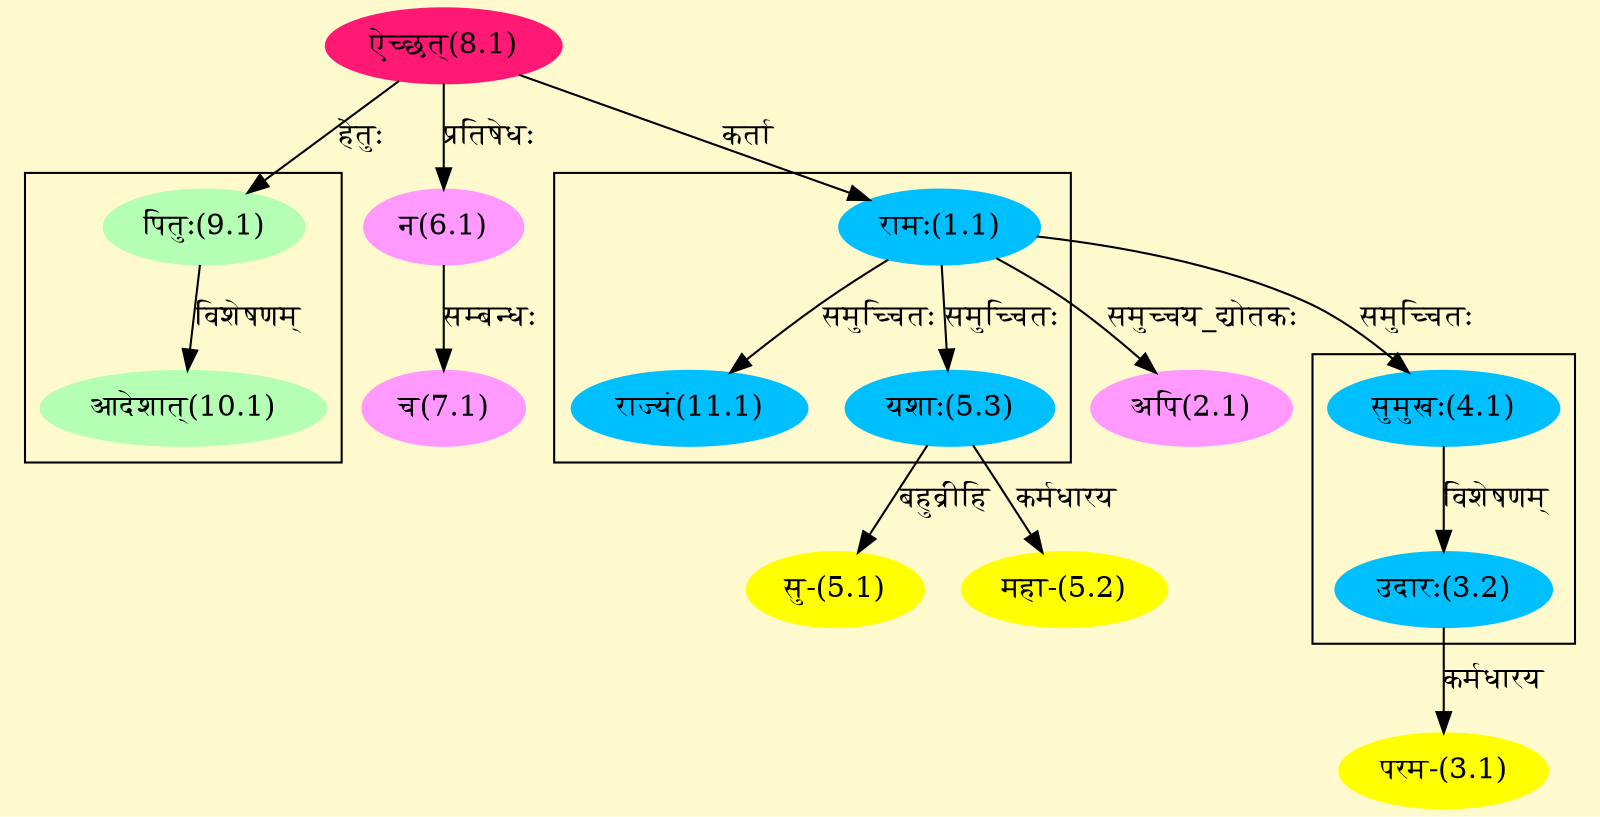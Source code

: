 digraph G{
rankdir=BT;
 compound=true;
 bgcolor="lemonchiffon1";

subgraph cluster_1{
Node3_2 [style=filled, color="#00BFFF" label = "उदारः(3.2)"]
Node4_1 [style=filled, color="#00BFFF" label = "सुमुखः(4.1)"]

}

subgraph cluster_2{
Node4_1 [style=filled, color="#00BFFF" label = "सुमुखः(4.1)"]
Node1_1 [style=filled, color="#00BFFF" label = "रामः(1.1)"]
Node5_3 [style=filled, color="#00BFFF" label = "यशाः(5.3)"]
Node11_1 [style=filled, color="#00BFFF" label = "राज्यं(11.1)"]

}

subgraph cluster_3{
Node10_1 [style=filled, color="#B4FFB4" label = "आदेशात्(10.1)"]
Node9_1 [style=filled, color="#B4FFB4" label = "पितुः(9.1)"]

}
Node1_1 [style=filled, color="#00BFFF" label = "रामः(1.1)"]
Node8_1 [style=filled, color="#FF1975" label = "ऐच्छत्(8.1)"]
Node2_1 [style=filled, color="#FF99FF" label = "अपि(2.1)"]
Node3_1 [style=filled, color="#FFFF00" label = "परम-(3.1)"]
Node3_2 [style=filled, color="#00BFFF" label = "उदारः(3.2)"]
Node5_1 [style=filled, color="#FFFF00" label = "सु-(5.1)"]
Node5_3 [style=filled, color="#00BFFF" label = "यशाः(5.3)"]
Node5_2 [style=filled, color="#FFFF00" label = "महा-(5.2)"]
Node6_1 [style=filled, color="#FF99FF" label = "न(6.1)"]
Node7_1 [style=filled, color="#FF99FF" label = "च(7.1)"]
Node9_1 [style=filled, color="#B4FFB4" label = "पितुः(9.1)"]
/* Start of Relations section */

Node1_1 -> Node8_1 [  label="कर्ता"  dir="back" ]
Node2_1 -> Node1_1 [  label="समुच्चय_द्योतकः"  dir="back" ]
Node3_1 -> Node3_2 [  label="कर्मधारय"  dir="back" ]
Node3_2 -> Node4_1 [  label="विशेषणम्"  dir="back" ]
Node4_1 -> Node1_1 [  label="समुच्चितः"  dir="back" ]
Node5_1 -> Node5_3 [  label="बहुव्रीहि"  dir="back" ]
Node5_2 -> Node5_3 [  label="कर्मधारय"  dir="back" ]
Node5_3 -> Node1_1 [  label="समुच्चितः"  dir="back" ]
Node6_1 -> Node8_1 [  label="प्रतिषेधः"  dir="back" ]
Node7_1 -> Node6_1 [  label="सम्बन्धः"  dir="back" ]
Node9_1 -> Node8_1 [  label="हेतुः"  dir="back" ]
Node10_1 -> Node9_1 [  label="विशेषणम्"  dir="back" ]
Node11_1 -> Node1_1 [  label="समुच्चितः"  dir="back" ]
}
